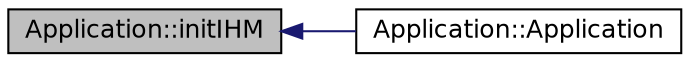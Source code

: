 digraph "Application::initIHM"
{
 // INTERACTIVE_SVG=YES
  edge [fontname="Helvetica",fontsize="12",labelfontname="Helvetica",labelfontsize="12"];
  node [fontname="Helvetica",fontsize="12",shape=record];
  rankdir="LR";
  Node1 [label="Application::initIHM",height=0.2,width=0.4,color="black", fillcolor="grey75", style="filled" fontcolor="black"];
  Node1 -> Node2 [dir="back",color="midnightblue",fontsize="12",style="solid",fontname="Helvetica"];
  Node2 [label="Application::Application",height=0.2,width=0.4,color="black", fillcolor="white", style="filled",URL="$a00001.html#a706f84eb3028a175380c1444f7891d6e",tooltip="Constructor of Application class. "];
}
